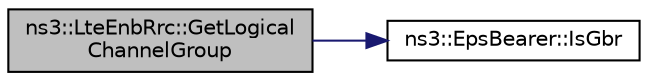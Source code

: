 digraph "ns3::LteEnbRrc::GetLogicalChannelGroup"
{
 // LATEX_PDF_SIZE
  edge [fontname="Helvetica",fontsize="10",labelfontname="Helvetica",labelfontsize="10"];
  node [fontname="Helvetica",fontsize="10",shape=record];
  rankdir="LR";
  Node1 [label="ns3::LteEnbRrc::GetLogical\lChannelGroup",height=0.2,width=0.4,color="black", fillcolor="grey75", style="filled", fontcolor="black",tooltip=" "];
  Node1 -> Node2 [color="midnightblue",fontsize="10",style="solid",fontname="Helvetica"];
  Node2 [label="ns3::EpsBearer::IsGbr",height=0.2,width=0.4,color="black", fillcolor="white", style="filled",URL="$classns3_1_1_eps_bearer.html#ac9a585e5eea14ed35ef842f57a9626b3",tooltip=" "];
}
